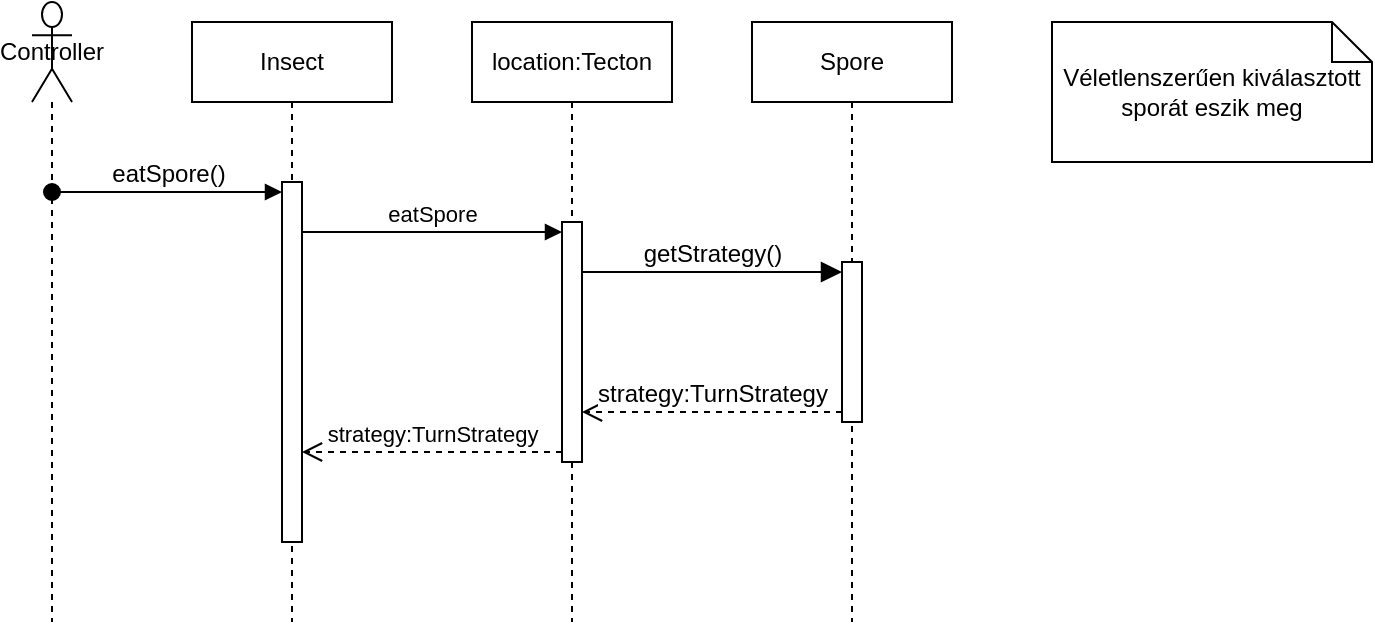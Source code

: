 <mxfile version="26.0.16" pages="5">
  <diagram name="InsectEat" id="V-ETMPZCEbmcmzPl2TOF">
    <mxGraphModel dx="2218" dy="1220" grid="1" gridSize="10" guides="1" tooltips="1" connect="1" arrows="1" fold="1" page="0" pageScale="1" pageWidth="850" pageHeight="1100" math="0" shadow="0">
      <root>
        <mxCell id="ail72F5crtR-7VgxNpeq-0" />
        <mxCell id="ail72F5crtR-7VgxNpeq-1" parent="ail72F5crtR-7VgxNpeq-0" />
        <mxCell id="ail72F5crtR-7VgxNpeq-2" value="Insect" style="shape=umlLifeline;perimeter=lifelinePerimeter;whiteSpace=wrap;html=1;container=1;dropTarget=0;collapsible=0;recursiveResize=0;outlineConnect=0;portConstraint=eastwest;newEdgeStyle={&quot;curved&quot;:0,&quot;rounded&quot;:0};" parent="ail72F5crtR-7VgxNpeq-1" vertex="1">
          <mxGeometry x="-330" y="-80" width="100" height="300" as="geometry" />
        </mxCell>
        <mxCell id="ail72F5crtR-7VgxNpeq-3" value="" style="html=1;points=[[0,0,0,0,5],[0,1,0,0,-5],[1,0,0,0,5],[1,1,0,0,-5]];perimeter=orthogonalPerimeter;outlineConnect=0;targetShapes=umlLifeline;portConstraint=eastwest;newEdgeStyle={&quot;curved&quot;:0,&quot;rounded&quot;:0};" parent="ail72F5crtR-7VgxNpeq-2" vertex="1">
          <mxGeometry x="45" y="80" width="10" height="180" as="geometry" />
        </mxCell>
        <mxCell id="ail72F5crtR-7VgxNpeq-4" value="Spore" style="shape=umlLifeline;perimeter=lifelinePerimeter;whiteSpace=wrap;html=1;container=1;dropTarget=0;collapsible=0;recursiveResize=0;outlineConnect=0;portConstraint=eastwest;newEdgeStyle={&quot;curved&quot;:0,&quot;rounded&quot;:0};" parent="ail72F5crtR-7VgxNpeq-1" vertex="1">
          <mxGeometry x="-50" y="-80" width="100" height="300" as="geometry" />
        </mxCell>
        <mxCell id="ail72F5crtR-7VgxNpeq-5" value="" style="html=1;points=[[0,0,0,0,5],[0,1,0,0,-5],[1,0,0,0,5],[1,1,0,0,-5]];perimeter=orthogonalPerimeter;outlineConnect=0;targetShapes=umlLifeline;portConstraint=eastwest;newEdgeStyle={&quot;curved&quot;:0,&quot;rounded&quot;:0};" parent="ail72F5crtR-7VgxNpeq-4" vertex="1">
          <mxGeometry x="45" y="120" width="10" height="80" as="geometry" />
        </mxCell>
        <mxCell id="ail72F5crtR-7VgxNpeq-6" value="getStrategy()" style="html=1;verticalAlign=bottom;endArrow=block;curved=0;rounded=0;entryX=0;entryY=0;entryDx=0;entryDy=5;fontSize=12;startSize=8;endSize=8;" parent="ail72F5crtR-7VgxNpeq-1" source="4u119q9vZvaYsafJoLDs-1" target="ail72F5crtR-7VgxNpeq-5" edge="1">
          <mxGeometry relative="1" as="geometry">
            <mxPoint x="-175" y="25" as="sourcePoint" />
          </mxGeometry>
        </mxCell>
        <mxCell id="ail72F5crtR-7VgxNpeq-7" value="strategy:TurnStrategy" style="html=1;verticalAlign=bottom;endArrow=open;dashed=1;endSize=8;curved=0;rounded=0;exitX=0;exitY=1;exitDx=0;exitDy=-5;fontSize=12;" parent="ail72F5crtR-7VgxNpeq-1" source="ail72F5crtR-7VgxNpeq-5" target="4u119q9vZvaYsafJoLDs-1" edge="1">
          <mxGeometry relative="1" as="geometry">
            <mxPoint x="-175" y="95" as="targetPoint" />
          </mxGeometry>
        </mxCell>
        <mxCell id="ail72F5crtR-7VgxNpeq-8" value="Controller" style="shape=umlLifeline;perimeter=lifelinePerimeter;whiteSpace=wrap;html=1;container=1;dropTarget=0;collapsible=0;recursiveResize=0;outlineConnect=0;portConstraint=eastwest;newEdgeStyle={&quot;curved&quot;:0,&quot;rounded&quot;:0};participant=umlActor;size=50;" parent="ail72F5crtR-7VgxNpeq-1" vertex="1">
          <mxGeometry x="-410" y="-90" width="20" height="310" as="geometry" />
        </mxCell>
        <mxCell id="ail72F5crtR-7VgxNpeq-9" value="eatSpore()" style="html=1;verticalAlign=bottom;startArrow=oval;endArrow=block;startSize=8;curved=0;rounded=0;entryX=0;entryY=0;entryDx=0;entryDy=5;fontSize=12;" parent="ail72F5crtR-7VgxNpeq-1" source="ail72F5crtR-7VgxNpeq-8" target="ail72F5crtR-7VgxNpeq-3" edge="1">
          <mxGeometry relative="1" as="geometry">
            <mxPoint x="-355" y="5" as="sourcePoint" />
          </mxGeometry>
        </mxCell>
        <mxCell id="4u119q9vZvaYsafJoLDs-0" value="location:Tecton" style="shape=umlLifeline;perimeter=lifelinePerimeter;whiteSpace=wrap;html=1;container=1;dropTarget=0;collapsible=0;recursiveResize=0;outlineConnect=0;portConstraint=eastwest;newEdgeStyle={&quot;curved&quot;:0,&quot;rounded&quot;:0};" parent="ail72F5crtR-7VgxNpeq-1" vertex="1">
          <mxGeometry x="-190" y="-80" width="100" height="300" as="geometry" />
        </mxCell>
        <mxCell id="4u119q9vZvaYsafJoLDs-1" value="" style="html=1;points=[[0,0,0,0,5],[0,1,0,0,-5],[1,0,0,0,5],[1,1,0,0,-5]];perimeter=orthogonalPerimeter;outlineConnect=0;targetShapes=umlLifeline;portConstraint=eastwest;newEdgeStyle={&quot;curved&quot;:0,&quot;rounded&quot;:0};" parent="4u119q9vZvaYsafJoLDs-0" vertex="1">
          <mxGeometry x="45" y="100" width="10" height="120" as="geometry" />
        </mxCell>
        <mxCell id="4u119q9vZvaYsafJoLDs-3" value="strategy:TurnStrategy" style="html=1;verticalAlign=bottom;endArrow=open;dashed=1;endSize=8;curved=0;rounded=0;exitX=0;exitY=1;exitDx=0;exitDy=-5;" parent="ail72F5crtR-7VgxNpeq-1" source="4u119q9vZvaYsafJoLDs-1" target="ail72F5crtR-7VgxNpeq-3" edge="1">
          <mxGeometry relative="1" as="geometry">
            <mxPoint x="-205" y="95" as="targetPoint" />
          </mxGeometry>
        </mxCell>
        <mxCell id="4u119q9vZvaYsafJoLDs-2" value="eatSpore" style="html=1;verticalAlign=bottom;endArrow=block;curved=0;rounded=0;entryX=0;entryY=0;entryDx=0;entryDy=5;" parent="ail72F5crtR-7VgxNpeq-1" source="ail72F5crtR-7VgxNpeq-3" target="4u119q9vZvaYsafJoLDs-1" edge="1">
          <mxGeometry relative="1" as="geometry">
            <mxPoint x="-205" y="25" as="sourcePoint" />
          </mxGeometry>
        </mxCell>
        <mxCell id="4u119q9vZvaYsafJoLDs-4" value="Véletlenszerűen kiválasztott sporát eszik meg" style="shape=note;size=20;whiteSpace=wrap;html=1;" parent="ail72F5crtR-7VgxNpeq-1" vertex="1">
          <mxGeometry x="100" y="-80" width="160" height="70" as="geometry" />
        </mxCell>
      </root>
    </mxGraphModel>
  </diagram>
  <diagram id="kVzubRT7W4zECsf4uCg2" name="InsectCut">
    <mxGraphModel dx="2218" dy="1220" grid="1" gridSize="10" guides="1" tooltips="1" connect="1" arrows="1" fold="1" page="0" pageScale="1" pageWidth="850" pageHeight="1100" math="0" shadow="0">
      <root>
        <mxCell id="0" />
        <mxCell id="1" parent="0" />
        <mxCell id="sSFah1FSaidhkeOfiBsV-1" value="Insect" style="shape=umlLifeline;perimeter=lifelinePerimeter;whiteSpace=wrap;html=1;container=1;dropTarget=0;collapsible=0;recursiveResize=0;outlineConnect=0;portConstraint=eastwest;newEdgeStyle={&quot;curved&quot;:0,&quot;rounded&quot;:0};" parent="1" vertex="1">
          <mxGeometry x="-290" y="-40" width="100" height="300" as="geometry" />
        </mxCell>
        <mxCell id="GakNZzVGt7x-AfwN81Kt-1" value="" style="html=1;points=[[0,0,0,0,5],[0,1,0,0,-5],[1,0,0,0,5],[1,1,0,0,-5]];perimeter=orthogonalPerimeter;outlineConnect=0;targetShapes=umlLifeline;portConstraint=eastwest;newEdgeStyle={&quot;curved&quot;:0,&quot;rounded&quot;:0};" parent="sSFah1FSaidhkeOfiBsV-1" vertex="1">
          <mxGeometry x="45" y="80" width="10" height="160" as="geometry" />
        </mxCell>
        <mxCell id="KJTHkv4Tk3CkftdoUVpc-1" value="Mycelia[Mycelia.size-1]:Mycelium" style="shape=umlLifeline;perimeter=lifelinePerimeter;whiteSpace=wrap;html=1;container=1;dropTarget=0;collapsible=0;recursiveResize=0;outlineConnect=0;portConstraint=eastwest;newEdgeStyle={&quot;curved&quot;:0,&quot;rounded&quot;:0};" parent="1" vertex="1">
          <mxGeometry x="30" y="-40" width="210" height="300" as="geometry" />
        </mxCell>
        <mxCell id="KJTHkv4Tk3CkftdoUVpc-2" value="" style="html=1;points=[[0,0,0,0,5],[0,1,0,0,-5],[1,0,0,0,5],[1,1,0,0,-5]];perimeter=orthogonalPerimeter;outlineConnect=0;targetShapes=umlLifeline;portConstraint=eastwest;newEdgeStyle={&quot;curved&quot;:0,&quot;rounded&quot;:0};" parent="KJTHkv4Tk3CkftdoUVpc-1" vertex="1">
          <mxGeometry x="100" y="120" width="10" height="80" as="geometry" />
        </mxCell>
        <mxCell id="KJTHkv4Tk3CkftdoUVpc-3" value="cut()" style="html=1;verticalAlign=bottom;endArrow=block;curved=0;rounded=0;entryX=0;entryY=0;entryDx=0;entryDy=5;fontSize=12;startSize=8;endSize=8;" parent="1" source="rDcL7Dtm6iQqeFgiheg5-7" target="KJTHkv4Tk3CkftdoUVpc-2" edge="1">
          <mxGeometry relative="1" as="geometry">
            <mxPoint x="-145" y="55" as="sourcePoint" />
          </mxGeometry>
        </mxCell>
        <mxCell id="KJTHkv4Tk3CkftdoUVpc-4" value="" style="html=1;verticalAlign=bottom;endArrow=open;dashed=1;endSize=8;curved=0;rounded=0;exitX=0;exitY=1;exitDx=0;exitDy=-5;fontSize=12;" parent="1" source="KJTHkv4Tk3CkftdoUVpc-2" target="rDcL7Dtm6iQqeFgiheg5-7" edge="1">
          <mxGeometry relative="1" as="geometry">
            <mxPoint x="-145" y="125" as="targetPoint" />
          </mxGeometry>
        </mxCell>
        <mxCell id="rDcL7Dtm6iQqeFgiheg5-6" value="location:Tecton" style="shape=umlLifeline;perimeter=lifelinePerimeter;whiteSpace=wrap;html=1;container=1;dropTarget=0;collapsible=0;recursiveResize=0;outlineConnect=0;portConstraint=eastwest;newEdgeStyle={&quot;curved&quot;:0,&quot;rounded&quot;:0};" parent="1" vertex="1">
          <mxGeometry x="-120" y="-40" width="100" height="300" as="geometry" />
        </mxCell>
        <mxCell id="rDcL7Dtm6iQqeFgiheg5-7" value="" style="html=1;points=[[0,0,0,0,5],[0,1,0,0,-5],[1,0,0,0,5],[1,1,0,0,-5]];perimeter=orthogonalPerimeter;outlineConnect=0;targetShapes=umlLifeline;portConstraint=eastwest;newEdgeStyle={&quot;curved&quot;:0,&quot;rounded&quot;:0};" parent="rDcL7Dtm6iQqeFgiheg5-6" vertex="1">
          <mxGeometry x="45" y="100" width="10" height="120" as="geometry" />
        </mxCell>
        <mxCell id="rDcL7Dtm6iQqeFgiheg5-9" value="" style="html=1;verticalAlign=bottom;endArrow=open;dashed=1;endSize=8;curved=0;rounded=0;exitX=0;exitY=1;exitDx=0;exitDy=-5;" parent="1" source="rDcL7Dtm6iQqeFgiheg5-7" target="GakNZzVGt7x-AfwN81Kt-1" edge="1">
          <mxGeometry relative="1" as="geometry">
            <mxPoint x="-145" y="135" as="targetPoint" />
          </mxGeometry>
        </mxCell>
        <mxCell id="rDcL7Dtm6iQqeFgiheg5-8" value="cutMycelium()" style="html=1;verticalAlign=bottom;endArrow=block;curved=0;rounded=0;entryX=0;entryY=0;entryDx=0;entryDy=5;" parent="1" source="GakNZzVGt7x-AfwN81Kt-1" target="rDcL7Dtm6iQqeFgiheg5-7" edge="1">
          <mxGeometry relative="1" as="geometry">
            <mxPoint x="-145" y="65" as="sourcePoint" />
          </mxGeometry>
        </mxCell>
        <mxCell id="rDcL7Dtm6iQqeFgiheg5-11" value="A legutoljára létrehozott gombafonalat&lt;span style=&quot;background-color: transparent; color: light-dark(rgb(0, 0, 0), rgb(255, 255, 255));&quot;&gt;&amp;nbsp;vágja el.&lt;/span&gt;" style="shape=note;size=20;whiteSpace=wrap;html=1;" parent="1" vertex="1">
          <mxGeometry x="-430" y="80" width="170" height="60" as="geometry" />
        </mxCell>
        <mxCell id="NUd0G-a_1ZB0bVRVwi_t-1" value="Controller" style="shape=umlLifeline;perimeter=lifelinePerimeter;whiteSpace=wrap;html=1;container=1;dropTarget=0;collapsible=0;recursiveResize=0;outlineConnect=0;portConstraint=eastwest;newEdgeStyle={&quot;curved&quot;:0,&quot;rounded&quot;:0};participant=umlActor;size=50;" parent="1" vertex="1">
          <mxGeometry x="-450" y="-45" width="20" height="310" as="geometry" />
        </mxCell>
        <mxCell id="GakNZzVGt7x-AfwN81Kt-2" value="cutMycelium()" style="html=1;verticalAlign=bottom;startArrow=oval;endArrow=block;startSize=8;curved=0;rounded=0;entryX=0;entryY=0;entryDx=0;entryDy=5;fontSize=12;" parent="1" source="NUd0G-a_1ZB0bVRVwi_t-1" target="GakNZzVGt7x-AfwN81Kt-1" edge="1">
          <mxGeometry x="-0.003" relative="1" as="geometry">
            <mxPoint x="-440" y="45" as="sourcePoint" />
            <mxPoint as="offset" />
          </mxGeometry>
        </mxCell>
      </root>
    </mxGraphModel>
  </diagram>
  <diagram id="MPggq_OWtHjBroDQb3cS" name="InsectTurnBegin">
    <mxGraphModel dx="1418" dy="820" grid="1" gridSize="10" guides="1" tooltips="1" connect="1" arrows="1" fold="1" page="1" pageScale="1" pageWidth="850" pageHeight="1100" math="0" shadow="0">
      <root>
        <mxCell id="0" />
        <mxCell id="1" parent="0" />
        <mxCell id="1xhhbuyz2OUKI5WdiSpu-1" value="Insect" style="shape=umlLifeline;perimeter=lifelinePerimeter;whiteSpace=wrap;html=1;container=1;dropTarget=0;collapsible=0;recursiveResize=0;outlineConnect=0;portConstraint=eastwest;newEdgeStyle={&quot;curved&quot;:0,&quot;rounded&quot;:0};" vertex="1" parent="1">
          <mxGeometry x="110" y="80" width="100" height="300" as="geometry" />
        </mxCell>
        <mxCell id="1xhhbuyz2OUKI5WdiSpu-2" value="" style="html=1;points=[[0,0,0,0,5],[0,1,0,0,-5],[1,0,0,0,5],[1,1,0,0,-5]];perimeter=orthogonalPerimeter;outlineConnect=0;targetShapes=umlLifeline;portConstraint=eastwest;newEdgeStyle={&quot;curved&quot;:0,&quot;rounded&quot;:0};" vertex="1" parent="1xhhbuyz2OUKI5WdiSpu-1">
          <mxGeometry x="45" y="80" width="10" height="120" as="geometry" />
        </mxCell>
        <mxCell id="1xhhbuyz2OUKI5WdiSpu-3" value="onTurnBegin()" style="html=1;verticalAlign=bottom;startArrow=oval;endArrow=block;startSize=8;curved=0;rounded=0;entryX=0;entryY=0;entryDx=0;entryDy=5;" edge="1" target="1xhhbuyz2OUKI5WdiSpu-2" parent="1xhhbuyz2OUKI5WdiSpu-1">
          <mxGeometry relative="1" as="geometry">
            <mxPoint x="-70" y="85" as="sourcePoint" />
          </mxGeometry>
        </mxCell>
        <mxCell id="1xhhbuyz2OUKI5WdiSpu-7" value="strategy:TurnStrategy" style="shape=umlLifeline;perimeter=lifelinePerimeter;whiteSpace=wrap;html=1;container=1;dropTarget=0;collapsible=0;recursiveResize=0;outlineConnect=0;portConstraint=eastwest;newEdgeStyle={&quot;curved&quot;:0,&quot;rounded&quot;:0};" vertex="1" parent="1">
          <mxGeometry x="250" y="80" width="140" height="300" as="geometry" />
        </mxCell>
        <mxCell id="1xhhbuyz2OUKI5WdiSpu-11" value="" style="html=1;points=[[0,0,0,0,5],[0,1,0,0,-5],[1,0,0,0,5],[1,1,0,0,-5]];perimeter=orthogonalPerimeter;outlineConnect=0;targetShapes=umlLifeline;portConstraint=eastwest;newEdgeStyle={&quot;curved&quot;:0,&quot;rounded&quot;:0};" vertex="1" parent="1xhhbuyz2OUKI5WdiSpu-7">
          <mxGeometry x="65" y="100" width="10" height="80" as="geometry" />
        </mxCell>
        <mxCell id="1xhhbuyz2OUKI5WdiSpu-12" value="execute(i: Insect)" style="html=1;verticalAlign=bottom;endArrow=block;curved=0;rounded=0;entryX=0;entryY=0;entryDx=0;entryDy=5;" edge="1" target="1xhhbuyz2OUKI5WdiSpu-11" parent="1" source="1xhhbuyz2OUKI5WdiSpu-2">
          <mxGeometry relative="1" as="geometry">
            <mxPoint x="245" y="185" as="sourcePoint" />
          </mxGeometry>
        </mxCell>
        <mxCell id="1xhhbuyz2OUKI5WdiSpu-13" value="" style="html=1;verticalAlign=bottom;endArrow=open;dashed=1;endSize=8;curved=0;rounded=0;exitX=0;exitY=1;exitDx=0;exitDy=-5;" edge="1" source="1xhhbuyz2OUKI5WdiSpu-11" parent="1" target="1xhhbuyz2OUKI5WdiSpu-2">
          <mxGeometry relative="1" as="geometry">
            <mxPoint x="245" y="255" as="targetPoint" />
          </mxGeometry>
        </mxCell>
        <mxCell id="K5DMfYUwXKOeXyfA8lhb-1" value="Controller" style="shape=umlLifeline;perimeter=lifelinePerimeter;whiteSpace=wrap;html=1;container=1;dropTarget=0;collapsible=0;recursiveResize=0;outlineConnect=0;portConstraint=eastwest;newEdgeStyle={&quot;curved&quot;:0,&quot;rounded&quot;:0};participant=umlActor;size=50;" vertex="1" parent="1">
          <mxGeometry x="30" y="75" width="20" height="310" as="geometry" />
        </mxCell>
        <mxCell id="jq4ke0YiAL5Liuq5H8QH-1" value="Beállitja a változóit és engedéjeit az actuális stratégia szerint.&amp;nbsp;" style="shape=note;size=20;whiteSpace=wrap;html=1;" vertex="1" parent="1">
          <mxGeometry x="50" y="180" width="100" height="100" as="geometry" />
        </mxCell>
      </root>
    </mxGraphModel>
  </diagram>
  <diagram id="KTaV1JYlxccLerjf3RRC" name="MushroomBodyEjectSpore">
    <mxGraphModel dx="2218" dy="1220" grid="1" gridSize="10" guides="1" tooltips="1" connect="1" arrows="1" fold="1" page="0" pageScale="1" pageWidth="850" pageHeight="1100" math="0" shadow="0">
      <root>
        <mxCell id="0" />
        <mxCell id="1" parent="0" />
        <mxCell id="LP1GSSvWBUYUDRxusgPD-1" value="MushroomBody" style="shape=umlLifeline;perimeter=lifelinePerimeter;whiteSpace=wrap;html=1;container=1;dropTarget=0;collapsible=0;recursiveResize=0;outlineConnect=0;portConstraint=eastwest;newEdgeStyle={&quot;curved&quot;:0,&quot;rounded&quot;:0};" parent="1" vertex="1">
          <mxGeometry x="-290" y="-80" width="100" height="300" as="geometry" />
        </mxCell>
        <mxCell id="LP1GSSvWBUYUDRxusgPD-2" value="" style="html=1;points=[[0,0,0,0,5],[0,1,0,0,-5],[1,0,0,0,5],[1,1,0,0,-5]];perimeter=orthogonalPerimeter;outlineConnect=0;targetShapes=umlLifeline;portConstraint=eastwest;newEdgeStyle={&quot;curved&quot;:0,&quot;rounded&quot;:0};" parent="LP1GSSvWBUYUDRxusgPD-1" vertex="1">
          <mxGeometry x="45" y="80" width="10" height="120" as="geometry" />
        </mxCell>
        <mxCell id="LP1GSSvWBUYUDRxusgPD-3" value="ejectSpores()" style="html=1;verticalAlign=bottom;startArrow=oval;endArrow=block;startSize=8;curved=0;rounded=0;entryX=0;entryY=0;entryDx=0;entryDy=5;" parent="LP1GSSvWBUYUDRxusgPD-1" target="LP1GSSvWBUYUDRxusgPD-2" edge="1">
          <mxGeometry relative="1" as="geometry">
            <mxPoint x="-70" y="85" as="sourcePoint" />
          </mxGeometry>
        </mxCell>
        <mxCell id="LP1GSSvWBUYUDRxusgPD-5" value="getSporeList()" style="html=1;verticalAlign=bottom;endArrow=block;curved=0;rounded=0;entryX=0;entryY=0;entryDx=0;entryDy=5;" parent="1" source="LP1GSSvWBUYUDRxusgPD-2" target="LP1GSSvWBUYUDRxusgPD-4" edge="1">
          <mxGeometry relative="1" as="geometry">
            <mxPoint x="-190" y="75" as="sourcePoint" />
            <mxPoint as="offset" />
          </mxGeometry>
        </mxCell>
        <mxCell id="LP1GSSvWBUYUDRxusgPD-6" value="List&amp;lt;Spore&amp;gt; sporeList" style="html=1;verticalAlign=bottom;endArrow=open;dashed=1;endSize=8;curved=0;rounded=0;exitX=0;exitY=1;exitDx=0;exitDy=-5;" parent="1" source="LP1GSSvWBUYUDRxusgPD-4" target="LP1GSSvWBUYUDRxusgPD-2" edge="1">
          <mxGeometry relative="1" as="geometry">
            <mxPoint x="-190" y="145" as="targetPoint" />
          </mxGeometry>
        </mxCell>
        <mxCell id="LP1GSSvWBUYUDRxusgPD-7" value="target:Tecton" style="shape=umlLifeline;perimeter=lifelinePerimeter;whiteSpace=wrap;html=1;container=1;dropTarget=0;collapsible=0;recursiveResize=0;outlineConnect=0;portConstraint=eastwest;newEdgeStyle={&quot;curved&quot;:0,&quot;rounded&quot;:0};" parent="1" vertex="1">
          <mxGeometry x="-50" y="-80" width="100" height="300" as="geometry" />
        </mxCell>
        <mxCell id="LP1GSSvWBUYUDRxusgPD-4" value="" style="html=1;points=[[0,0,0,0,5],[0,1,0,0,-5],[1,0,0,0,5],[1,1,0,0,-5]];perimeter=orthogonalPerimeter;outlineConnect=0;targetShapes=umlLifeline;portConstraint=eastwest;newEdgeStyle={&quot;curved&quot;:0,&quot;rounded&quot;:0};" parent="LP1GSSvWBUYUDRxusgPD-7" vertex="1">
          <mxGeometry x="45" y="100" width="10" height="80" as="geometry" />
        </mxCell>
        <mxCell id="pLwlQRj5tOU0m1527tdo-1" value="Controller" style="shape=umlLifeline;perimeter=lifelinePerimeter;whiteSpace=wrap;html=1;container=1;dropTarget=0;collapsible=0;recursiveResize=0;outlineConnect=0;portConstraint=eastwest;newEdgeStyle={&quot;curved&quot;:0,&quot;rounded&quot;:0};participant=umlActor;size=50;" parent="1" vertex="1">
          <mxGeometry x="-370" y="-85" width="20" height="310" as="geometry" />
        </mxCell>
        <mxCell id="c7iEqj1Bh5edHSiWUyr6-1" value="Lista megkapása után a MushroomBody hozzáadja a saját spóráit a target-tecton spore-listájához" style="shape=note;size=20;whiteSpace=wrap;html=1;" parent="1" vertex="1">
          <mxGeometry x="-520" y="60" width="140" height="120" as="geometry" />
        </mxCell>
      </root>
    </mxGraphModel>
  </diagram>
  <diagram id="5eRwj_DvA_Q4cfNtcLPL" name="TectonBreak">
    <mxGraphModel dx="810" dy="469" grid="1" gridSize="10" guides="1" tooltips="1" connect="1" arrows="1" fold="1" page="1" pageScale="1" pageWidth="850" pageHeight="1100" math="0" shadow="0">
      <root>
        <mxCell id="0" />
        <mxCell id="1" parent="0" />
        <mxCell id="wO_KQeQrkNp540syR4cR-1" value="Tecton" style="shape=umlLifeline;perimeter=lifelinePerimeter;whiteSpace=wrap;html=1;container=1;dropTarget=0;collapsible=0;recursiveResize=0;outlineConnect=0;portConstraint=eastwest;newEdgeStyle={&quot;curved&quot;:0,&quot;rounded&quot;:0};" parent="1" vertex="1">
          <mxGeometry x="150" y="120" width="100" height="300" as="geometry" />
        </mxCell>
        <mxCell id="wO_KQeQrkNp540syR4cR-2" value="" style="html=1;points=[[0,0,0,0,5],[0,1,0,0,-5],[1,0,0,0,5],[1,1,0,0,-5]];perimeter=orthogonalPerimeter;outlineConnect=0;targetShapes=umlLifeline;portConstraint=eastwest;newEdgeStyle={&quot;curved&quot;:0,&quot;rounded&quot;:0};" parent="wO_KQeQrkNp540syR4cR-1" vertex="1">
          <mxGeometry x="45" y="80" width="10" height="160" as="geometry" />
        </mxCell>
        <mxCell id="wO_KQeQrkNp540syR4cR-3" value="onTurnBegin()" style="html=1;verticalAlign=bottom;startArrow=oval;endArrow=block;startSize=8;curved=0;rounded=0;entryX=0;entryY=0;entryDx=0;entryDy=5;" parent="wO_KQeQrkNp540syR4cR-1" target="wO_KQeQrkNp540syR4cR-2" edge="1">
          <mxGeometry relative="1" as="geometry">
            <mxPoint x="-70" y="85" as="sourcePoint" />
          </mxGeometry>
        </mxCell>
        <mxCell id="wO_KQeQrkNp540syR4cR-4" value="Mycelia[i]Mycelium" style="shape=umlLifeline;perimeter=lifelinePerimeter;whiteSpace=wrap;html=1;container=1;dropTarget=0;collapsible=0;recursiveResize=0;outlineConnect=0;portConstraint=eastwest;newEdgeStyle={&quot;curved&quot;:0,&quot;rounded&quot;:0};" parent="1" vertex="1">
          <mxGeometry x="310" y="120" width="120" height="300" as="geometry" />
        </mxCell>
        <mxCell id="wO_KQeQrkNp540syR4cR-5" value="" style="html=1;points=[[0,0,0,0,5],[0,1,0,0,-5],[1,0,0,0,5],[1,1,0,0,-5]];perimeter=orthogonalPerimeter;outlineConnect=0;targetShapes=umlLifeline;portConstraint=eastwest;newEdgeStyle={&quot;curved&quot;:0,&quot;rounded&quot;:0};" parent="wO_KQeQrkNp540syR4cR-4" vertex="1">
          <mxGeometry x="55" y="120" width="10" height="80" as="geometry" />
        </mxCell>
        <mxCell id="wO_KQeQrkNp540syR4cR-6" value="cut()" style="html=1;verticalAlign=bottom;endArrow=block;curved=0;rounded=0;entryX=0;entryY=0;entryDx=0;entryDy=5;" parent="wO_KQeQrkNp540syR4cR-4" target="wO_KQeQrkNp540syR4cR-5" edge="1">
          <mxGeometry relative="1" as="geometry">
            <mxPoint x="-115" y="125.0" as="sourcePoint" />
          </mxGeometry>
        </mxCell>
        <mxCell id="wO_KQeQrkNp540syR4cR-7" value="return" style="html=1;verticalAlign=bottom;endArrow=open;dashed=1;endSize=8;curved=0;rounded=0;exitX=0;exitY=1;exitDx=0;exitDy=-5;" parent="wO_KQeQrkNp540syR4cR-4" source="wO_KQeQrkNp540syR4cR-5" edge="1">
          <mxGeometry relative="1" as="geometry">
            <mxPoint x="-115" y="195.0" as="targetPoint" />
          </mxGeometry>
        </mxCell>
        <mxCell id="wO_KQeQrkNp540syR4cR-9" value="loop" style="shape=umlFrame;whiteSpace=wrap;html=1;pointerEvents=0;" parent="1" vertex="1">
          <mxGeometry x="120" y="220" width="270" height="110" as="geometry" />
        </mxCell>
        <mxCell id="wO_KQeQrkNp540syR4cR-10" value="[Mycelia]" style="text;html=1;align=center;verticalAlign=middle;resizable=0;points=[];autosize=1;strokeColor=none;fillColor=none;" parent="1" vertex="1">
          <mxGeometry x="120" y="250" width="70" height="30" as="geometry" />
        </mxCell>
      </root>
    </mxGraphModel>
  </diagram>
</mxfile>
